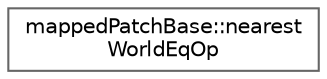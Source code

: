 digraph "Graphical Class Hierarchy"
{
 // LATEX_PDF_SIZE
  bgcolor="transparent";
  edge [fontname=Helvetica,fontsize=10,labelfontname=Helvetica,labelfontsize=10];
  node [fontname=Helvetica,fontsize=10,shape=box,height=0.2,width=0.4];
  rankdir="LR";
  Node0 [id="Node000000",label="mappedPatchBase::nearest\lWorldEqOp",height=0.2,width=0.4,color="grey40", fillcolor="white", style="filled",URL="$classFoam_1_1mappedPatchBase_1_1nearestWorldEqOp.html",tooltip=" "];
}
